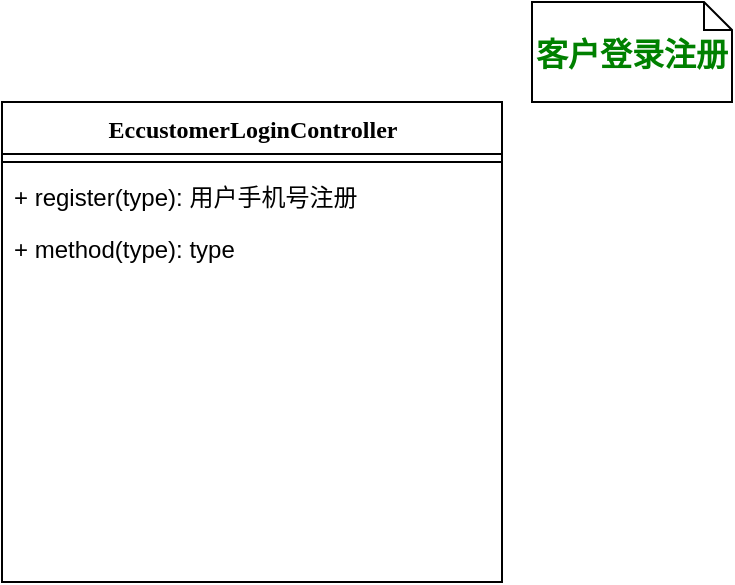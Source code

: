 <mxfile version="12.6.8" type="github">
  <diagram name="Page-1" id="9f46799a-70d6-7492-0946-bef42562c5a5">
    <mxGraphModel dx="1250" dy="549" grid="1" gridSize="10" guides="1" tooltips="1" connect="1" arrows="1" fold="1" page="1" pageScale="1" pageWidth="1100" pageHeight="850" background="#ffffff" math="0" shadow="0">
      <root>
        <mxCell id="0"/>
        <mxCell id="1" parent="0"/>
        <mxCell id="zhC1__bNFVw9QpbkRwe5-1" value="EccustomerLoginController" style="swimlane;html=1;fontStyle=1;align=center;verticalAlign=top;childLayout=stackLayout;horizontal=1;startSize=26;horizontalStack=0;resizeParent=1;resizeLast=0;collapsible=1;marginBottom=0;swimlaneFillColor=#ffffff;rounded=0;shadow=0;comic=0;labelBackgroundColor=none;strokeWidth=1;fillColor=none;fontFamily=Verdana;fontSize=12" parent="1" vertex="1">
          <mxGeometry x="425" y="170" width="250" height="240" as="geometry"/>
        </mxCell>
        <mxCell id="zhC1__bNFVw9QpbkRwe5-7" value="" style="line;html=1;strokeWidth=1;fillColor=none;align=left;verticalAlign=middle;spacingTop=-1;spacingLeft=3;spacingRight=3;rotatable=0;labelPosition=right;points=[];portConstraint=eastwest;" parent="zhC1__bNFVw9QpbkRwe5-1" vertex="1">
          <mxGeometry y="26" width="250" height="8" as="geometry"/>
        </mxCell>
        <mxCell id="zhC1__bNFVw9QpbkRwe5-8" value="+ register(type): 用户手机号注册" style="text;html=1;strokeColor=none;fillColor=none;align=left;verticalAlign=top;spacingLeft=4;spacingRight=4;whiteSpace=wrap;overflow=hidden;rotatable=0;points=[[0,0.5],[1,0.5]];portConstraint=eastwest;" parent="zhC1__bNFVw9QpbkRwe5-1" vertex="1">
          <mxGeometry y="34" width="250" height="26" as="geometry"/>
        </mxCell>
        <mxCell id="zhC1__bNFVw9QpbkRwe5-9" value="+ method(type): type" style="text;html=1;strokeColor=none;fillColor=none;align=left;verticalAlign=top;spacingLeft=4;spacingRight=4;whiteSpace=wrap;overflow=hidden;rotatable=0;points=[[0,0.5],[1,0.5]];portConstraint=eastwest;" parent="zhC1__bNFVw9QpbkRwe5-1" vertex="1">
          <mxGeometry y="60" width="250" height="36" as="geometry"/>
        </mxCell>
        <mxCell id="zhC1__bNFVw9QpbkRwe5-13" value="&lt;pre style=&quot;background-color: rgb(255 , 255 , 255) ; font-size: 12pt&quot;&gt;&lt;span style=&quot;color: #008000 ; font-weight: bold&quot;&gt;客户登录注册&lt;/span&gt;&lt;/pre&gt;" style="shape=note;whiteSpace=wrap;html=1;size=14;verticalAlign=top;align=left;spacingTop=-6;" parent="1" vertex="1">
          <mxGeometry x="690" y="120" width="100" height="50" as="geometry"/>
        </mxCell>
      </root>
    </mxGraphModel>
  </diagram>
</mxfile>
